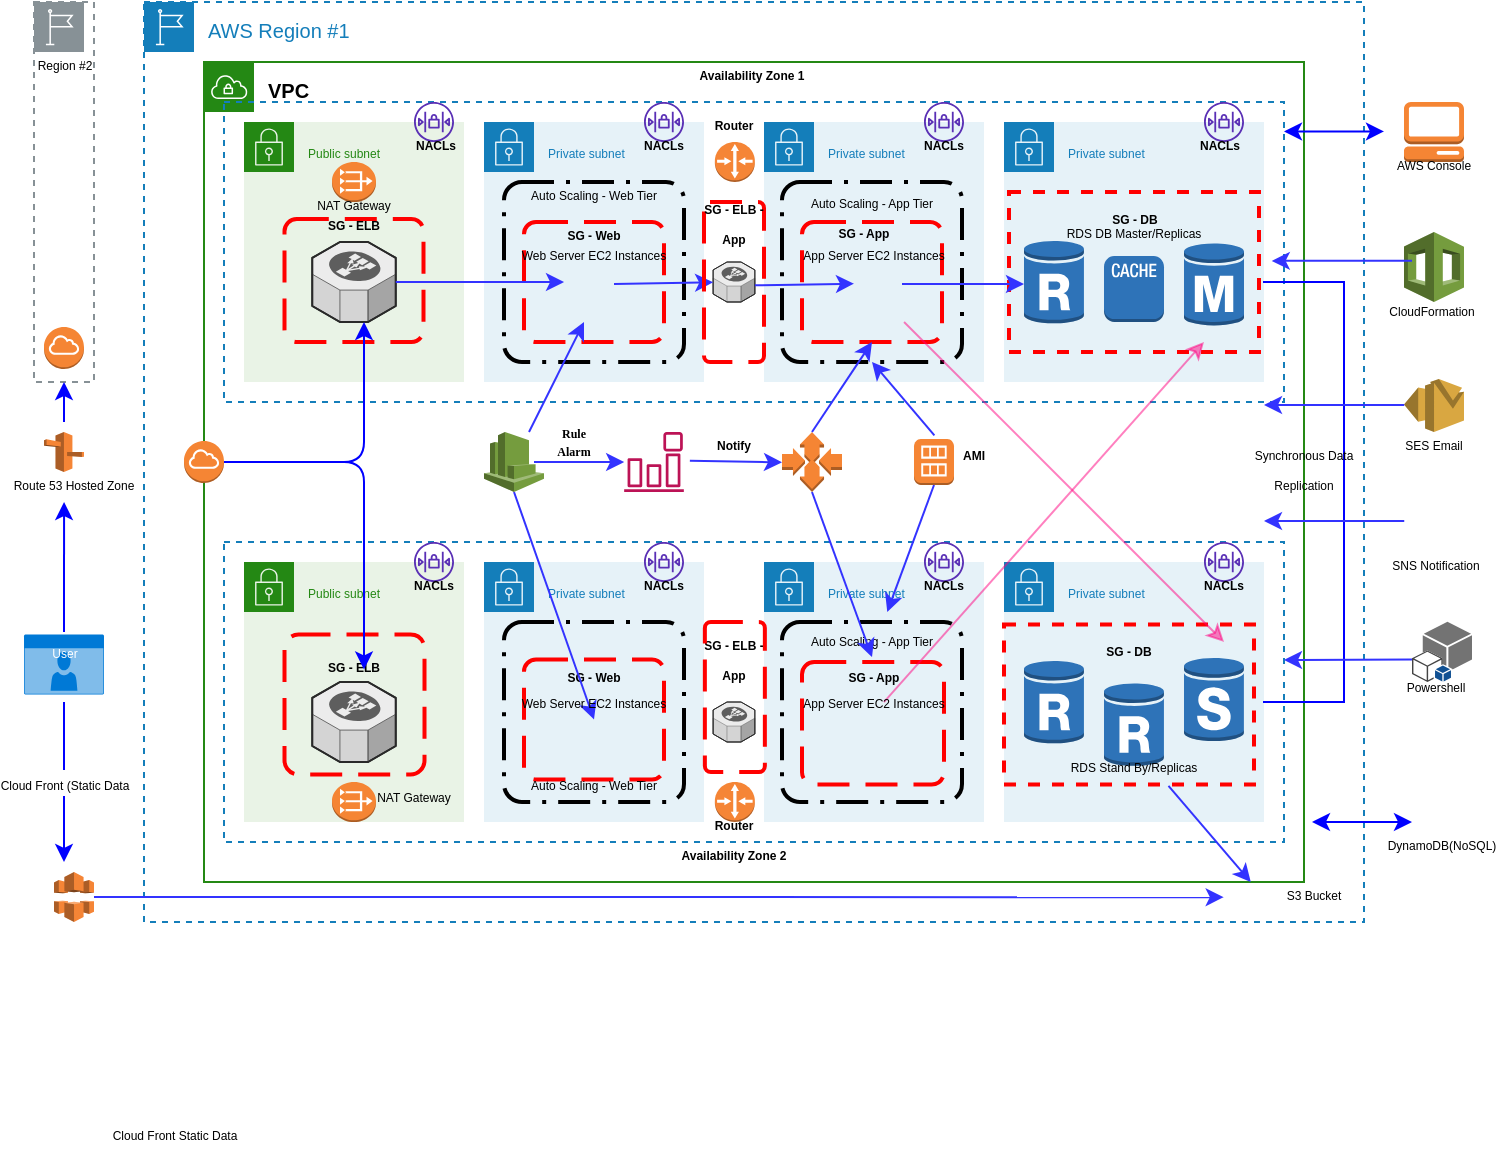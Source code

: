 <mxfile version="13.9.2" type="github"><diagram id="mQD51nDGdRClpCeVcsUS" name="Page-1"><mxGraphModel dx="836" dy="448" grid="1" gridSize="10" guides="1" tooltips="1" connect="1" arrows="1" fold="1" page="1" pageScale="1" pageWidth="827" pageHeight="1169" math="0" shadow="0"><root><mxCell id="0"/><mxCell id="1" parent="0"/><mxCell id="hJvHagbhJL-qAmT7cdsA-1" value="&lt;font style=&quot;font-size: 10px&quot;&gt;AWS Region #1&lt;/font&gt;" style="points=[[0,0],[0.25,0],[0.5,0],[0.75,0],[1,0],[1,0.25],[1,0.5],[1,0.75],[1,1],[0.75,1],[0.5,1],[0.25,1],[0,1],[0,0.75],[0,0.5],[0,0.25]];outlineConnect=0;gradientColor=none;html=1;whiteSpace=wrap;fontSize=12;fontStyle=0;shape=mxgraph.aws4.group;grIcon=mxgraph.aws4.group_region;strokeColor=#147EBA;fillColor=none;verticalAlign=top;align=left;spacingLeft=30;fontColor=#147EBA;dashed=1;" vertex="1" parent="1"><mxGeometry x="80" y="10" width="610" height="460" as="geometry"/></mxCell><mxCell id="hJvHagbhJL-qAmT7cdsA-2" value="&lt;font style=&quot;font-size: 10px&quot; color=&quot;#000000&quot;&gt;&lt;b&gt;VPC&lt;/b&gt;&lt;/font&gt;" style="points=[[0,0],[0.25,0],[0.5,0],[0.75,0],[1,0],[1,0.25],[1,0.5],[1,0.75],[1,1],[0.75,1],[0.5,1],[0.25,1],[0,1],[0,0.75],[0,0.5],[0,0.25]];outlineConnect=0;gradientColor=none;html=1;whiteSpace=wrap;fontSize=12;fontStyle=0;shape=mxgraph.aws4.group;grIcon=mxgraph.aws4.group_vpc;strokeColor=#248814;fillColor=none;verticalAlign=top;align=left;spacingLeft=30;fontColor=#AAB7B8;dashed=0;" vertex="1" parent="1"><mxGeometry x="110" y="40" width="550" height="410" as="geometry"/></mxCell><mxCell id="hJvHagbhJL-qAmT7cdsA-3" value="" style="fillColor=none;strokeColor=#147EBA;dashed=1;verticalAlign=top;fontStyle=0;fontColor=#147EBA;" vertex="1" parent="1"><mxGeometry x="120" y="60" width="530" height="150" as="geometry"/></mxCell><mxCell id="hJvHagbhJL-qAmT7cdsA-7" value="&lt;font style=&quot;font-size: 6px&quot;&gt;Public subnet&lt;/font&gt;" style="points=[[0,0],[0.25,0],[0.5,0],[0.75,0],[1,0],[1,0.25],[1,0.5],[1,0.75],[1,1],[0.75,1],[0.5,1],[0.25,1],[0,1],[0,0.75],[0,0.5],[0,0.25]];outlineConnect=0;gradientColor=none;html=1;whiteSpace=wrap;fontSize=12;fontStyle=0;shape=mxgraph.aws4.group;grIcon=mxgraph.aws4.group_security_group;grStroke=0;strokeColor=#248814;fillColor=#E9F3E6;verticalAlign=top;align=left;spacingLeft=30;fontColor=#248814;dashed=0;" vertex="1" parent="1"><mxGeometry x="130" y="70" width="110" height="130" as="geometry"/></mxCell><mxCell id="hJvHagbhJL-qAmT7cdsA-11" value="&lt;font style=&quot;font-size: 6px&quot;&gt;Private subnet&lt;/font&gt;" style="points=[[0,0],[0.25,0],[0.5,0],[0.75,0],[1,0],[1,0.25],[1,0.5],[1,0.75],[1,1],[0.75,1],[0.5,1],[0.25,1],[0,1],[0,0.75],[0,0.5],[0,0.25]];outlineConnect=0;gradientColor=none;html=1;whiteSpace=wrap;fontSize=12;fontStyle=0;shape=mxgraph.aws4.group;grIcon=mxgraph.aws4.group_security_group;grStroke=0;strokeColor=#147EBA;fillColor=#E6F2F8;verticalAlign=top;align=left;spacingLeft=30;fontColor=#147EBA;dashed=0;" vertex="1" parent="1"><mxGeometry x="510" y="70" width="130" height="130" as="geometry"/></mxCell><mxCell id="hJvHagbhJL-qAmT7cdsA-12" value="&lt;font style=&quot;font-size: 6px&quot;&gt;Private subnet&lt;/font&gt;" style="points=[[0,0],[0.25,0],[0.5,0],[0.75,0],[1,0],[1,0.25],[1,0.5],[1,0.75],[1,1],[0.75,1],[0.5,1],[0.25,1],[0,1],[0,0.75],[0,0.5],[0,0.25]];outlineConnect=0;gradientColor=none;html=1;whiteSpace=wrap;fontSize=12;fontStyle=0;shape=mxgraph.aws4.group;grIcon=mxgraph.aws4.group_security_group;grStroke=0;strokeColor=#147EBA;fillColor=#E6F2F8;verticalAlign=top;align=left;spacingLeft=30;fontColor=#147EBA;dashed=0;" vertex="1" parent="1"><mxGeometry x="390" y="70" width="110" height="130" as="geometry"/></mxCell><mxCell id="hJvHagbhJL-qAmT7cdsA-13" value="&lt;font style=&quot;font-size: 6px&quot;&gt;Private subnet&lt;/font&gt;" style="points=[[0,0],[0.25,0],[0.5,0],[0.75,0],[1,0],[1,0.25],[1,0.5],[1,0.75],[1,1],[0.75,1],[0.5,1],[0.25,1],[0,1],[0,0.75],[0,0.5],[0,0.25]];outlineConnect=0;gradientColor=none;html=1;whiteSpace=wrap;fontSize=12;fontStyle=0;shape=mxgraph.aws4.group;grIcon=mxgraph.aws4.group_security_group;grStroke=0;strokeColor=#147EBA;fillColor=#E6F2F8;verticalAlign=top;align=left;spacingLeft=30;fontColor=#147EBA;dashed=0;" vertex="1" parent="1"><mxGeometry x="250" y="70" width="110" height="130" as="geometry"/></mxCell><mxCell id="hJvHagbhJL-qAmT7cdsA-21" value="&lt;font style=&quot;font-size: 6px&quot;&gt;&lt;b&gt;Availability Zone 1&lt;/b&gt;&lt;/font&gt;" style="text;html=1;strokeColor=none;fillColor=none;align=center;verticalAlign=middle;whiteSpace=wrap;rounded=0;" vertex="1" parent="1"><mxGeometry x="354" y="40" width="60" height="10" as="geometry"/></mxCell><mxCell id="hJvHagbhJL-qAmT7cdsA-22" value="&lt;font style=&quot;font-size: 6px&quot;&gt;&lt;b&gt;Availability Zone 2&lt;/b&gt;&lt;/font&gt;" style="text;html=1;strokeColor=none;fillColor=none;align=center;verticalAlign=middle;whiteSpace=wrap;rounded=0;" vertex="1" parent="1"><mxGeometry x="344.99" y="430" width="60" height="10" as="geometry"/></mxCell><mxCell id="hJvHagbhJL-qAmT7cdsA-29" value="" style="outlineConnect=0;dashed=0;verticalLabelPosition=bottom;verticalAlign=top;align=center;html=1;shape=mxgraph.aws3.vpc_nat_gateway;fillColor=#F58534;gradientColor=none;" vertex="1" parent="1"><mxGeometry x="174" y="90" width="22" height="20" as="geometry"/></mxCell><mxCell id="hJvHagbhJL-qAmT7cdsA-31" value="" style="verticalLabelPosition=bottom;html=1;verticalAlign=top;strokeWidth=1;align=center;outlineConnect=0;dashed=0;outlineConnect=0;shape=mxgraph.aws3d.elasticLoadBalancing;fillColor=#ECECEC;strokeColor=#5E5E5E;aspect=fixed;" vertex="1" parent="1"><mxGeometry x="164.13" y="130" width="41.74" height="40" as="geometry"/></mxCell><mxCell id="hJvHagbhJL-qAmT7cdsA-33" value="" style="outlineConnect=0;fontColor=#232F3E;gradientColor=none;fillColor=#5A30B5;strokeColor=none;dashed=0;verticalLabelPosition=bottom;verticalAlign=top;align=center;html=1;fontSize=12;fontStyle=0;aspect=fixed;pointerEvents=1;shape=mxgraph.aws4.network_access_control_list;" vertex="1" parent="1"><mxGeometry x="215" y="60" width="20" height="20" as="geometry"/></mxCell><mxCell id="hJvHagbhJL-qAmT7cdsA-34" value="" style="outlineConnect=0;fontColor=#232F3E;gradientColor=none;fillColor=#5A30B5;strokeColor=none;dashed=0;verticalLabelPosition=bottom;verticalAlign=top;align=center;html=1;fontSize=12;fontStyle=0;aspect=fixed;pointerEvents=1;shape=mxgraph.aws4.network_access_control_list;" vertex="1" parent="1"><mxGeometry x="330" y="60" width="20" height="20" as="geometry"/></mxCell><mxCell id="hJvHagbhJL-qAmT7cdsA-35" value="" style="outlineConnect=0;fontColor=#232F3E;gradientColor=none;fillColor=#5A30B5;strokeColor=none;dashed=0;verticalLabelPosition=bottom;verticalAlign=top;align=center;html=1;fontSize=12;fontStyle=0;aspect=fixed;pointerEvents=1;shape=mxgraph.aws4.network_access_control_list;" vertex="1" parent="1"><mxGeometry x="470" y="60" width="20" height="20" as="geometry"/></mxCell><mxCell id="hJvHagbhJL-qAmT7cdsA-36" value="" style="outlineConnect=0;fontColor=#232F3E;gradientColor=none;fillColor=#5A30B5;strokeColor=none;dashed=0;verticalLabelPosition=bottom;verticalAlign=top;align=center;html=1;fontSize=12;fontStyle=0;aspect=fixed;pointerEvents=1;shape=mxgraph.aws4.network_access_control_list;" vertex="1" parent="1"><mxGeometry x="610" y="60" width="20" height="20" as="geometry"/></mxCell><mxCell id="hJvHagbhJL-qAmT7cdsA-41" value="" style="outlineConnect=0;dashed=0;verticalLabelPosition=bottom;verticalAlign=top;align=center;html=1;shape=mxgraph.aws3.internet_gateway;fillColor=#F58534;gradientColor=none;" vertex="1" parent="1"><mxGeometry x="100" y="229.5" width="20" height="21" as="geometry"/></mxCell><mxCell id="hJvHagbhJL-qAmT7cdsA-49" value="" style="verticalLabelPosition=bottom;html=1;verticalAlign=top;strokeWidth=1;align=center;outlineConnect=0;dashed=0;outlineConnect=0;shape=mxgraph.aws3d.elasticLoadBalancing;fillColor=#ECECEC;strokeColor=#5E5E5E;aspect=fixed;" vertex="1" parent="1"><mxGeometry x="364.56" y="140" width="20.87" height="20" as="geometry"/></mxCell><mxCell id="hJvHagbhJL-qAmT7cdsA-50" value="" style="outlineConnect=0;dashed=0;verticalLabelPosition=bottom;verticalAlign=top;align=center;html=1;shape=mxgraph.aws3.router;fillColor=#F58536;gradientColor=none;" vertex="1" parent="1"><mxGeometry x="365.43" y="80" width="20" height="20" as="geometry"/></mxCell><mxCell id="hJvHagbhJL-qAmT7cdsA-55" value="" style="fillColor=none;strokeColor=#147EBA;dashed=1;verticalAlign=top;fontStyle=0;fontColor=#147EBA;" vertex="1" parent="1"><mxGeometry x="120" y="280" width="530" height="150" as="geometry"/></mxCell><mxCell id="hJvHagbhJL-qAmT7cdsA-56" value="&lt;font style=&quot;font-size: 6px&quot;&gt;Public subnet&lt;/font&gt;" style="points=[[0,0],[0.25,0],[0.5,0],[0.75,0],[1,0],[1,0.25],[1,0.5],[1,0.75],[1,1],[0.75,1],[0.5,1],[0.25,1],[0,1],[0,0.75],[0,0.5],[0,0.25]];outlineConnect=0;gradientColor=none;html=1;whiteSpace=wrap;fontSize=12;fontStyle=0;shape=mxgraph.aws4.group;grIcon=mxgraph.aws4.group_security_group;grStroke=0;strokeColor=#248814;fillColor=#E9F3E6;verticalAlign=top;align=left;spacingLeft=30;fontColor=#248814;dashed=0;" vertex="1" parent="1"><mxGeometry x="130" y="290" width="110" height="130" as="geometry"/></mxCell><mxCell id="hJvHagbhJL-qAmT7cdsA-57" value="&lt;font style=&quot;font-size: 6px&quot;&gt;Private subnet&lt;/font&gt;" style="points=[[0,0],[0.25,0],[0.5,0],[0.75,0],[1,0],[1,0.25],[1,0.5],[1,0.75],[1,1],[0.75,1],[0.5,1],[0.25,1],[0,1],[0,0.75],[0,0.5],[0,0.25]];outlineConnect=0;gradientColor=none;html=1;whiteSpace=wrap;fontSize=12;fontStyle=0;shape=mxgraph.aws4.group;grIcon=mxgraph.aws4.group_security_group;grStroke=0;strokeColor=#147EBA;fillColor=#E6F2F8;verticalAlign=top;align=left;spacingLeft=30;fontColor=#147EBA;dashed=0;" vertex="1" parent="1"><mxGeometry x="510" y="290" width="130" height="130" as="geometry"/></mxCell><mxCell id="hJvHagbhJL-qAmT7cdsA-58" value="&lt;font style=&quot;font-size: 6px&quot;&gt;Private subnet&lt;/font&gt;" style="points=[[0,0],[0.25,0],[0.5,0],[0.75,0],[1,0],[1,0.25],[1,0.5],[1,0.75],[1,1],[0.75,1],[0.5,1],[0.25,1],[0,1],[0,0.75],[0,0.5],[0,0.25]];outlineConnect=0;gradientColor=none;html=1;whiteSpace=wrap;fontSize=12;fontStyle=0;shape=mxgraph.aws4.group;grIcon=mxgraph.aws4.group_security_group;grStroke=0;strokeColor=#147EBA;fillColor=#E6F2F8;verticalAlign=top;align=left;spacingLeft=30;fontColor=#147EBA;dashed=0;" vertex="1" parent="1"><mxGeometry x="390" y="290" width="110" height="130" as="geometry"/></mxCell><mxCell id="hJvHagbhJL-qAmT7cdsA-59" value="&lt;font style=&quot;font-size: 6px&quot;&gt;Private subnet&lt;/font&gt;" style="points=[[0,0],[0.25,0],[0.5,0],[0.75,0],[1,0],[1,0.25],[1,0.5],[1,0.75],[1,1],[0.75,1],[0.5,1],[0.25,1],[0,1],[0,0.75],[0,0.5],[0,0.25]];outlineConnect=0;gradientColor=none;html=1;whiteSpace=wrap;fontSize=12;fontStyle=0;shape=mxgraph.aws4.group;grIcon=mxgraph.aws4.group_security_group;grStroke=0;strokeColor=#147EBA;fillColor=#E6F2F8;verticalAlign=top;align=left;spacingLeft=30;fontColor=#147EBA;dashed=0;" vertex="1" parent="1"><mxGeometry x="250" y="290" width="110" height="130" as="geometry"/></mxCell><mxCell id="hJvHagbhJL-qAmT7cdsA-61" value="" style="outlineConnect=0;dashed=0;verticalLabelPosition=bottom;verticalAlign=top;align=center;html=1;shape=mxgraph.aws3.vpc_nat_gateway;fillColor=#F58534;gradientColor=none;" vertex="1" parent="1"><mxGeometry x="174" y="400" width="22" height="20" as="geometry"/></mxCell><mxCell id="hJvHagbhJL-qAmT7cdsA-62" value="" style="verticalLabelPosition=bottom;html=1;verticalAlign=top;strokeWidth=1;align=center;outlineConnect=0;dashed=0;outlineConnect=0;shape=mxgraph.aws3d.elasticLoadBalancing;fillColor=#ECECEC;strokeColor=#5E5E5E;aspect=fixed;" vertex="1" parent="1"><mxGeometry x="164.13" y="350" width="41.74" height="40" as="geometry"/></mxCell><mxCell id="hJvHagbhJL-qAmT7cdsA-63" value="" style="outlineConnect=0;fontColor=#232F3E;gradientColor=none;fillColor=#5A30B5;strokeColor=none;dashed=0;verticalLabelPosition=bottom;verticalAlign=top;align=center;html=1;fontSize=12;fontStyle=0;aspect=fixed;pointerEvents=1;shape=mxgraph.aws4.network_access_control_list;" vertex="1" parent="1"><mxGeometry x="215" y="280" width="20" height="20" as="geometry"/></mxCell><mxCell id="hJvHagbhJL-qAmT7cdsA-64" value="" style="outlineConnect=0;fontColor=#232F3E;gradientColor=none;fillColor=#5A30B5;strokeColor=none;dashed=0;verticalLabelPosition=bottom;verticalAlign=top;align=center;html=1;fontSize=12;fontStyle=0;aspect=fixed;pointerEvents=1;shape=mxgraph.aws4.network_access_control_list;" vertex="1" parent="1"><mxGeometry x="330" y="280" width="20" height="20" as="geometry"/></mxCell><mxCell id="hJvHagbhJL-qAmT7cdsA-65" value="" style="outlineConnect=0;fontColor=#232F3E;gradientColor=none;fillColor=#5A30B5;strokeColor=none;dashed=0;verticalLabelPosition=bottom;verticalAlign=top;align=center;html=1;fontSize=12;fontStyle=0;aspect=fixed;pointerEvents=1;shape=mxgraph.aws4.network_access_control_list;" vertex="1" parent="1"><mxGeometry x="470" y="280" width="20" height="20" as="geometry"/></mxCell><mxCell id="hJvHagbhJL-qAmT7cdsA-66" value="" style="outlineConnect=0;fontColor=#232F3E;gradientColor=none;fillColor=#5A30B5;strokeColor=none;dashed=0;verticalLabelPosition=bottom;verticalAlign=top;align=center;html=1;fontSize=12;fontStyle=0;aspect=fixed;pointerEvents=1;shape=mxgraph.aws4.network_access_control_list;" vertex="1" parent="1"><mxGeometry x="610" y="280" width="20" height="20" as="geometry"/></mxCell><mxCell id="hJvHagbhJL-qAmT7cdsA-68" value="" style="verticalLabelPosition=bottom;html=1;verticalAlign=top;strokeWidth=1;align=center;outlineConnect=0;dashed=0;outlineConnect=0;shape=mxgraph.aws3d.elasticLoadBalancing;fillColor=#ECECEC;strokeColor=#5E5E5E;aspect=fixed;" vertex="1" parent="1"><mxGeometry x="364.56" y="360" width="20.87" height="20" as="geometry"/></mxCell><mxCell id="hJvHagbhJL-qAmT7cdsA-69" value="" style="outlineConnect=0;dashed=0;verticalLabelPosition=bottom;verticalAlign=top;align=center;html=1;shape=mxgraph.aws3.router;fillColor=#F58536;gradientColor=none;" vertex="1" parent="1"><mxGeometry x="365.43" y="400" width="20" height="20" as="geometry"/></mxCell><mxCell id="hJvHagbhJL-qAmT7cdsA-74" value="" style="shape=image;html=1;verticalAlign=top;verticalLabelPosition=bottom;labelBackgroundColor=#ffffff;imageAspect=0;aspect=fixed;image=https://cdn2.iconfinder.com/data/icons/amazon-aws-stencils/100/Compute__Networking_copy_Amazon_EC2_Instances-128.png" vertex="1" parent="1"><mxGeometry x="285" y="140" width="40" height="40" as="geometry"/></mxCell><mxCell id="hJvHagbhJL-qAmT7cdsA-75" value="" style="shape=image;html=1;verticalAlign=top;verticalLabelPosition=bottom;labelBackgroundColor=#ffffff;imageAspect=0;aspect=fixed;image=https://cdn2.iconfinder.com/data/icons/amazon-aws-stencils/100/Compute__Networking_copy_Amazon_EC2_Instances-128.png" vertex="1" parent="1"><mxGeometry x="425" y="140" width="40" height="40" as="geometry"/></mxCell><mxCell id="hJvHagbhJL-qAmT7cdsA-76" value="" style="shape=image;html=1;verticalAlign=top;verticalLabelPosition=bottom;labelBackgroundColor=#ffffff;imageAspect=0;aspect=fixed;image=https://cdn2.iconfinder.com/data/icons/amazon-aws-stencils/100/Compute__Networking_copy_Amazon_EC2_Instances-128.png" vertex="1" parent="1"><mxGeometry x="425" y="360" width="40" height="40" as="geometry"/></mxCell><mxCell id="hJvHagbhJL-qAmT7cdsA-77" value="" style="shape=image;html=1;verticalAlign=top;verticalLabelPosition=bottom;labelBackgroundColor=#ffffff;imageAspect=0;aspect=fixed;image=https://cdn2.iconfinder.com/data/icons/amazon-aws-stencils/100/Compute__Networking_copy_Amazon_EC2_Instances-128.png" vertex="1" parent="1"><mxGeometry x="285" y="360" width="40" height="40" as="geometry"/></mxCell><mxCell id="hJvHagbhJL-qAmT7cdsA-78" value="" style="outlineConnect=0;dashed=0;verticalLabelPosition=bottom;verticalAlign=top;align=center;html=1;shape=mxgraph.aws3.cloudwatch;fillColor=#759C3E;gradientColor=none;" vertex="1" parent="1"><mxGeometry x="250" y="225" width="30" height="30" as="geometry"/></mxCell><mxCell id="hJvHagbhJL-qAmT7cdsA-79" value="" style="outlineConnect=0;fontColor=#232F3E;gradientColor=none;fillColor=#BC1356;strokeColor=none;dashed=0;verticalLabelPosition=bottom;verticalAlign=top;align=center;html=1;fontSize=12;fontStyle=0;aspect=fixed;pointerEvents=1;shape=mxgraph.aws4.event_event_based;" vertex="1" parent="1"><mxGeometry x="320" y="225" width="30" height="30" as="geometry"/></mxCell><mxCell id="hJvHagbhJL-qAmT7cdsA-80" value="" style="outlineConnect=0;dashed=0;verticalLabelPosition=bottom;verticalAlign=top;align=center;html=1;shape=mxgraph.aws3.auto_scaling;fillColor=#F58534;gradientColor=none;" vertex="1" parent="1"><mxGeometry x="399" y="225" width="30" height="30" as="geometry"/></mxCell><mxCell id="hJvHagbhJL-qAmT7cdsA-81" value="" style="outlineConnect=0;dashed=0;verticalLabelPosition=bottom;verticalAlign=top;align=center;html=1;shape=mxgraph.aws3.ami;fillColor=#F58534;gradientColor=none;" vertex="1" parent="1"><mxGeometry x="465" y="228.5" width="20" height="23" as="geometry"/></mxCell><mxCell id="hJvHagbhJL-qAmT7cdsA-87" value="" style="outlineConnect=0;dashed=0;verticalLabelPosition=bottom;verticalAlign=top;align=center;html=1;shape=mxgraph.aws3.rds_db_instance_read_replica;fillColor=#2E73B8;gradientColor=none;" vertex="1" parent="1"><mxGeometry x="520" y="338.75" width="30" height="42.5" as="geometry"/></mxCell><mxCell id="hJvHagbhJL-qAmT7cdsA-89" value="" style="outlineConnect=0;dashed=0;verticalLabelPosition=bottom;verticalAlign=top;align=center;html=1;shape=mxgraph.aws3.rds_db_instance_read_replica;fillColor=#2E73B8;gradientColor=none;" vertex="1" parent="1"><mxGeometry x="560" y="350" width="30" height="42.5" as="geometry"/></mxCell><mxCell id="hJvHagbhJL-qAmT7cdsA-90" value="" style="outlineConnect=0;dashed=0;verticalLabelPosition=bottom;verticalAlign=top;align=center;html=1;shape=mxgraph.aws3.rds_db_instance_standby_multi_az;fillColor=#2E73B8;gradientColor=none;" vertex="1" parent="1"><mxGeometry x="600" y="337.5" width="30" height="42.5" as="geometry"/></mxCell><mxCell id="hJvHagbhJL-qAmT7cdsA-92" value="" style="outlineConnect=0;dashed=0;verticalLabelPosition=bottom;verticalAlign=top;align=center;html=1;shape=mxgraph.aws3.rds_db_instance_read_replica;fillColor=#2E73B8;gradientColor=none;" vertex="1" parent="1"><mxGeometry x="520" y="128.75" width="30" height="42.5" as="geometry"/></mxCell><mxCell id="hJvHagbhJL-qAmT7cdsA-93" value="" style="outlineConnect=0;dashed=0;verticalLabelPosition=bottom;verticalAlign=top;align=center;html=1;shape=mxgraph.aws3.rds_db_instance;fillColor=#2E73B8;gradientColor=none;" vertex="1" parent="1"><mxGeometry x="600" y="130" width="30" height="42.5" as="geometry"/></mxCell><mxCell id="hJvHagbhJL-qAmT7cdsA-94" value="" style="outlineConnect=0;dashed=0;verticalLabelPosition=bottom;verticalAlign=top;align=center;html=1;shape=mxgraph.aws3.cache_node;fillColor=#2E73B8;gradientColor=none;" vertex="1" parent="1"><mxGeometry x="560" y="137" width="30" height="33" as="geometry"/></mxCell><mxCell id="hJvHagbhJL-qAmT7cdsA-95" value="" style="rounded=1;arcSize=10;dashed=1;fillColor=none;gradientColor=none;dashPattern=8 3 1 3;strokeWidth=2;" vertex="1" parent="1"><mxGeometry x="260" y="100" width="90" height="90" as="geometry"/></mxCell><mxCell id="hJvHagbhJL-qAmT7cdsA-96" value="" style="rounded=1;arcSize=10;dashed=1;strokeColor=#ff0000;fillColor=none;gradientColor=none;dashPattern=8 4;strokeWidth=2;" vertex="1" parent="1"><mxGeometry x="270" y="120" width="70" height="60" as="geometry"/></mxCell><mxCell id="hJvHagbhJL-qAmT7cdsA-97" value="" style="rounded=1;arcSize=10;dashed=1;fillColor=none;gradientColor=none;dashPattern=8 3 1 3;strokeWidth=2;" vertex="1" parent="1"><mxGeometry x="399" y="100" width="90" height="90" as="geometry"/></mxCell><mxCell id="hJvHagbhJL-qAmT7cdsA-98" value="" style="rounded=1;arcSize=10;dashed=1;strokeColor=#ff0000;fillColor=none;gradientColor=none;dashPattern=8 4;strokeWidth=2;" vertex="1" parent="1"><mxGeometry x="409" y="120" width="70" height="60" as="geometry"/></mxCell><mxCell id="hJvHagbhJL-qAmT7cdsA-99" value="" style="rounded=1;arcSize=10;dashed=1;fillColor=none;gradientColor=none;dashPattern=8 3 1 3;strokeWidth=2;" vertex="1" parent="1"><mxGeometry x="260" y="320" width="90" height="90" as="geometry"/></mxCell><mxCell id="hJvHagbhJL-qAmT7cdsA-100" value="" style="rounded=1;arcSize=10;dashed=1;fillColor=none;gradientColor=none;dashPattern=8 3 1 3;strokeWidth=2;" vertex="1" parent="1"><mxGeometry x="399" y="320" width="90" height="90" as="geometry"/></mxCell><mxCell id="hJvHagbhJL-qAmT7cdsA-101" value="" style="rounded=1;arcSize=10;dashed=1;strokeColor=#ff0000;fillColor=none;gradientColor=none;dashPattern=8 4;strokeWidth=2;" vertex="1" parent="1"><mxGeometry x="270" y="338.75" width="70" height="60" as="geometry"/></mxCell><mxCell id="hJvHagbhJL-qAmT7cdsA-102" value="" style="rounded=1;arcSize=10;dashed=1;strokeColor=#ff0000;fillColor=none;gradientColor=none;dashPattern=8 4;strokeWidth=2;" vertex="1" parent="1"><mxGeometry x="409" y="340" width="71" height="61.25" as="geometry"/></mxCell><mxCell id="hJvHagbhJL-qAmT7cdsA-103" value="&lt;font style=&quot;font-size: 6px&quot;&gt;&lt;b&gt;SG - DB&lt;/b&gt;&lt;/font&gt;" style="fontStyle=0;verticalAlign=top;align=center;spacingTop=-2;fillColor=none;rounded=0;whiteSpace=wrap;html=1;strokeColor=#FF0000;strokeWidth=2;dashed=1;container=1;collapsible=0;expand=0;recursiveResize=0;" vertex="1" parent="1"><mxGeometry x="512.5" y="105" width="125" height="80" as="geometry"/></mxCell><mxCell id="hJvHagbhJL-qAmT7cdsA-128" value="" style="endArrow=classic;html=1;fillColor=#3333FF;strokeColor=#3333FF;" edge="1" parent="hJvHagbhJL-qAmT7cdsA-103"><mxGeometry width="50" height="50" relative="1" as="geometry"><mxPoint x="-53.5" y="45.96" as="sourcePoint"/><mxPoint x="7.5" y="46" as="targetPoint"/></mxGeometry></mxCell><mxCell id="hJvHagbhJL-qAmT7cdsA-163" value="&lt;font style=&quot;font-size: 6px&quot;&gt;RDS DB Master/Replicas&lt;/font&gt;" style="text;html=1;strokeColor=none;fillColor=none;align=center;verticalAlign=middle;whiteSpace=wrap;rounded=0;" vertex="1" parent="hJvHagbhJL-qAmT7cdsA-103"><mxGeometry x="27.5" y="8.5" width="70" height="20" as="geometry"/></mxCell><mxCell id="hJvHagbhJL-qAmT7cdsA-104" value="&lt;font style=&quot;font-size: 6px&quot;&gt;&lt;b&gt;SG - DB&lt;/b&gt;&lt;/font&gt;" style="fontStyle=0;verticalAlign=top;align=center;spacingTop=-2;fillColor=none;rounded=0;whiteSpace=wrap;html=1;strokeColor=#FF0000;strokeWidth=2;dashed=1;container=1;collapsible=0;expand=0;recursiveResize=0;" vertex="1" parent="1"><mxGeometry x="510" y="321.25" width="125" height="80" as="geometry"/></mxCell><mxCell id="hJvHagbhJL-qAmT7cdsA-164" value="&lt;font style=&quot;font-size: 6px&quot;&gt;RDS Stand By/Replicas&lt;/font&gt;" style="text;html=1;strokeColor=none;fillColor=none;align=center;verticalAlign=middle;whiteSpace=wrap;rounded=0;" vertex="1" parent="hJvHagbhJL-qAmT7cdsA-104"><mxGeometry x="30" y="65" width="70" height="10" as="geometry"/></mxCell><mxCell id="hJvHagbhJL-qAmT7cdsA-105" value="&lt;font style=&quot;font-size: 6px&quot;&gt;&lt;b&gt;SG - App&lt;/b&gt;&lt;/font&gt;" style="text;html=1;strokeColor=none;fillColor=none;align=center;verticalAlign=middle;whiteSpace=wrap;rounded=0;" vertex="1" parent="1"><mxGeometry x="425" y="118.5" width="30" height="10" as="geometry"/></mxCell><mxCell id="hJvHagbhJL-qAmT7cdsA-106" value="&lt;font style=&quot;font-size: 6px&quot;&gt;&lt;b&gt;SG - App&lt;/b&gt;&lt;/font&gt;" style="text;html=1;strokeColor=none;fillColor=none;align=center;verticalAlign=middle;whiteSpace=wrap;rounded=0;" vertex="1" parent="1"><mxGeometry x="430" y="341.25" width="30" height="10" as="geometry"/></mxCell><mxCell id="hJvHagbhJL-qAmT7cdsA-107" value="&lt;font style=&quot;font-size: 6px&quot;&gt;&lt;b&gt;SG - Web&lt;/b&gt;&lt;/font&gt;" style="text;html=1;strokeColor=none;fillColor=none;align=center;verticalAlign=middle;whiteSpace=wrap;rounded=0;" vertex="1" parent="1"><mxGeometry x="285" y="115" width="40" height="20" as="geometry"/></mxCell><mxCell id="hJvHagbhJL-qAmT7cdsA-108" value="&lt;font style=&quot;font-size: 6px&quot;&gt;&lt;b&gt;SG - Web&lt;/b&gt;&lt;/font&gt;" style="text;html=1;strokeColor=none;fillColor=none;align=center;verticalAlign=middle;whiteSpace=wrap;rounded=0;" vertex="1" parent="1"><mxGeometry x="285" y="336.25" width="40" height="20" as="geometry"/></mxCell><mxCell id="hJvHagbhJL-qAmT7cdsA-109" value="&lt;font style=&quot;font-size: 6px&quot;&gt;&lt;b&gt;NACLs&lt;/b&gt;&lt;/font&gt;" style="text;html=1;strokeColor=none;fillColor=none;align=center;verticalAlign=middle;whiteSpace=wrap;rounded=0;" vertex="1" parent="1"><mxGeometry x="205.87" y="70" width="40" height="20" as="geometry"/></mxCell><mxCell id="hJvHagbhJL-qAmT7cdsA-110" value="&lt;font style=&quot;font-size: 6px&quot;&gt;&lt;b&gt;NACLs&lt;/b&gt;&lt;/font&gt;" style="text;html=1;strokeColor=none;fillColor=none;align=center;verticalAlign=middle;whiteSpace=wrap;rounded=0;" vertex="1" parent="1"><mxGeometry x="320" y="70" width="40" height="20" as="geometry"/></mxCell><mxCell id="hJvHagbhJL-qAmT7cdsA-111" value="&lt;font style=&quot;font-size: 6px&quot;&gt;&lt;b&gt;NACLs&lt;/b&gt;&lt;/font&gt;" style="text;html=1;strokeColor=none;fillColor=none;align=center;verticalAlign=middle;whiteSpace=wrap;rounded=0;" vertex="1" parent="1"><mxGeometry x="460" y="70" width="40" height="20" as="geometry"/></mxCell><mxCell id="hJvHagbhJL-qAmT7cdsA-112" value="&lt;font style=&quot;font-size: 6px&quot;&gt;&lt;b&gt;NACLs&lt;/b&gt;&lt;/font&gt;" style="text;html=1;strokeColor=none;fillColor=none;align=center;verticalAlign=middle;whiteSpace=wrap;rounded=0;" vertex="1" parent="1"><mxGeometry x="597.5" y="70" width="40" height="20" as="geometry"/></mxCell><mxCell id="hJvHagbhJL-qAmT7cdsA-113" value="&lt;font style=&quot;font-size: 6px&quot;&gt;&lt;b&gt;NACLs&lt;/b&gt;&lt;/font&gt;" style="text;html=1;strokeColor=none;fillColor=none;align=center;verticalAlign=middle;whiteSpace=wrap;rounded=0;" vertex="1" parent="1"><mxGeometry x="600" y="290" width="40" height="20" as="geometry"/></mxCell><mxCell id="hJvHagbhJL-qAmT7cdsA-114" value="&lt;font style=&quot;font-size: 6px&quot;&gt;&lt;b&gt;NACLs&lt;/b&gt;&lt;/font&gt;" style="text;html=1;strokeColor=none;fillColor=none;align=center;verticalAlign=middle;whiteSpace=wrap;rounded=0;" vertex="1" parent="1"><mxGeometry x="460" y="290" width="40" height="20" as="geometry"/></mxCell><mxCell id="hJvHagbhJL-qAmT7cdsA-115" value="&lt;font style=&quot;font-size: 6px&quot;&gt;&lt;b&gt;NACLs&lt;/b&gt;&lt;/font&gt;" style="text;html=1;strokeColor=none;fillColor=none;align=center;verticalAlign=middle;whiteSpace=wrap;rounded=0;" vertex="1" parent="1"><mxGeometry x="320" y="290" width="40" height="20" as="geometry"/></mxCell><mxCell id="hJvHagbhJL-qAmT7cdsA-116" value="&lt;font style=&quot;font-size: 6px&quot;&gt;&lt;b&gt;NACLs&lt;/b&gt;&lt;/font&gt;" style="text;html=1;strokeColor=none;fillColor=none;align=center;verticalAlign=middle;whiteSpace=wrap;rounded=0;" vertex="1" parent="1"><mxGeometry x="205" y="290" width="40" height="20" as="geometry"/></mxCell><mxCell id="hJvHagbhJL-qAmT7cdsA-117" value="" style="rounded=1;arcSize=10;dashed=1;strokeColor=#ff0000;fillColor=none;gradientColor=none;dashPattern=8 4;strokeWidth=2;" vertex="1" parent="1"><mxGeometry x="150.25" y="118.5" width="69.5" height="61.5" as="geometry"/></mxCell><mxCell id="hJvHagbhJL-qAmT7cdsA-118" value="&lt;font style=&quot;font-size: 6px&quot;&gt;&lt;b&gt;SG - ELB&lt;/b&gt;&lt;/font&gt;" style="text;html=1;strokeColor=none;fillColor=none;align=center;verticalAlign=middle;whiteSpace=wrap;rounded=0;" vertex="1" parent="1"><mxGeometry x="155" y="110" width="60" height="20" as="geometry"/></mxCell><mxCell id="hJvHagbhJL-qAmT7cdsA-120" value="&lt;font style=&quot;font-size: 6px&quot;&gt;NAT Gateway&lt;/font&gt;" style="text;html=1;strokeColor=none;fillColor=none;align=center;verticalAlign=middle;whiteSpace=wrap;rounded=0;" vertex="1" parent="1"><mxGeometry x="165" y="105" width="40" height="10" as="geometry"/></mxCell><mxCell id="hJvHagbhJL-qAmT7cdsA-121" value="&lt;font style=&quot;font-size: 6px&quot;&gt;NAT Gateway&lt;/font&gt;" style="text;html=1;strokeColor=none;fillColor=none;align=center;verticalAlign=middle;whiteSpace=wrap;rounded=0;" vertex="1" parent="1"><mxGeometry x="195" y="401.25" width="40" height="10" as="geometry"/></mxCell><mxCell id="hJvHagbhJL-qAmT7cdsA-122" value="" style="rounded=1;arcSize=10;dashed=1;strokeColor=#ff0000;fillColor=none;gradientColor=none;dashPattern=8 4;strokeWidth=2;" vertex="1" parent="1"><mxGeometry x="150.25" y="326.25" width="70" height="70" as="geometry"/></mxCell><mxCell id="hJvHagbhJL-qAmT7cdsA-124" value="&lt;font style=&quot;font-size: 6px&quot;&gt;&lt;b&gt;SG - ELB&lt;/b&gt;&lt;/font&gt;" style="text;html=1;strokeColor=none;fillColor=none;align=center;verticalAlign=middle;whiteSpace=wrap;rounded=0;" vertex="1" parent="1"><mxGeometry x="155.25" y="331.25" width="60" height="20" as="geometry"/></mxCell><mxCell id="hJvHagbhJL-qAmT7cdsA-125" value="" style="endArrow=classic;html=1;fillColor=#3333FF;strokeColor=#3333FF;entryX=0.286;entryY=0.5;entryDx=0;entryDy=0;entryPerimeter=0;" edge="1" parent="1" target="hJvHagbhJL-qAmT7cdsA-96"><mxGeometry width="50" height="50" relative="1" as="geometry"><mxPoint x="205.87" y="150" as="sourcePoint"/><mxPoint x="255.87" y="100" as="targetPoint"/></mxGeometry></mxCell><mxCell id="hJvHagbhJL-qAmT7cdsA-126" value="" style="endArrow=classic;html=1;fillColor=#3333FF;strokeColor=#3333FF;" edge="1" parent="1" target="hJvHagbhJL-qAmT7cdsA-49"><mxGeometry width="50" height="50" relative="1" as="geometry"><mxPoint x="315" y="151" as="sourcePoint"/><mxPoint x="365.08" y="152.39" as="targetPoint"/></mxGeometry></mxCell><mxCell id="hJvHagbhJL-qAmT7cdsA-127" value="" style="endArrow=classic;html=1;fillColor=#3333FF;strokeColor=#3333FF;" edge="1" parent="1"><mxGeometry width="50" height="50" relative="1" as="geometry"><mxPoint x="385.43" y="151.66" as="sourcePoint"/><mxPoint x="434.99" y="150.834" as="targetPoint"/></mxGeometry></mxCell><mxCell id="hJvHagbhJL-qAmT7cdsA-129" value="" style="rounded=1;arcSize=10;dashed=1;strokeColor=#ff0000;fillColor=none;gradientColor=none;dashPattern=8 4;strokeWidth=2;" vertex="1" parent="1"><mxGeometry x="360" y="110" width="30" height="80" as="geometry"/></mxCell><mxCell id="hJvHagbhJL-qAmT7cdsA-130" value="&lt;font style=&quot;font-size: 6px&quot;&gt;&lt;b&gt;SG - ELB -&lt;br&gt;App&lt;/b&gt;&lt;/font&gt;" style="text;html=1;strokeColor=none;fillColor=none;align=center;verticalAlign=middle;whiteSpace=wrap;rounded=0;" vertex="1" parent="1"><mxGeometry x="350.43" y="118.5" width="50" as="geometry"/></mxCell><mxCell id="hJvHagbhJL-qAmT7cdsA-132" value="&lt;font style=&quot;font-size: 6px&quot;&gt;&lt;b&gt;SG - ELB -&lt;br&gt;App&lt;/b&gt;&lt;/font&gt;" style="text;html=1;strokeColor=none;fillColor=none;align=center;verticalAlign=middle;whiteSpace=wrap;rounded=0;" vertex="1" parent="1"><mxGeometry x="350.43" y="336.25" width="50" as="geometry"/></mxCell><mxCell id="hJvHagbhJL-qAmT7cdsA-133" value="" style="rounded=1;arcSize=10;dashed=1;strokeColor=#ff0000;fillColor=none;gradientColor=none;dashPattern=8 4;strokeWidth=2;" vertex="1" parent="1"><mxGeometry x="360.43" y="320" width="30" height="75" as="geometry"/></mxCell><mxCell id="hJvHagbhJL-qAmT7cdsA-135" value="&lt;font style=&quot;font-size: 6px&quot;&gt;&lt;b&gt;Router&lt;/b&gt;&lt;/font&gt;" style="text;html=1;strokeColor=none;fillColor=none;align=center;verticalAlign=middle;whiteSpace=wrap;rounded=0;" vertex="1" parent="1"><mxGeometry x="365.43" y="60" width="20" height="20" as="geometry"/></mxCell><mxCell id="hJvHagbhJL-qAmT7cdsA-136" value="&lt;font style=&quot;font-size: 6px&quot;&gt;&lt;b&gt;Router&lt;/b&gt;&lt;/font&gt;" style="text;html=1;strokeColor=none;fillColor=none;align=center;verticalAlign=middle;whiteSpace=wrap;rounded=0;" vertex="1" parent="1"><mxGeometry x="365.43" y="410" width="20" height="20" as="geometry"/></mxCell><mxCell id="hJvHagbhJL-qAmT7cdsA-137" value="" style="endArrow=classic;html=1;strokeColor=#3333FF;fillColor=#3333FF;" edge="1" parent="1" target="hJvHagbhJL-qAmT7cdsA-79"><mxGeometry width="50" height="50" relative="1" as="geometry"><mxPoint x="275" y="240" as="sourcePoint"/><mxPoint x="325" y="190" as="targetPoint"/></mxGeometry></mxCell><mxCell id="hJvHagbhJL-qAmT7cdsA-138" value="&lt;pre style=&quot;font-size: 6px&quot;&gt;&lt;font face=&quot;Verdana&quot; style=&quot;font-size: 6px&quot;&gt;&lt;font style=&quot;font-size: 6px&quot;&gt;&lt;b style=&quot;line-height: 20%&quot;&gt;Rule&lt;br&gt;&lt;/b&gt;&lt;/font&gt;&lt;font style=&quot;font-size: 6px&quot;&gt;&lt;b style=&quot;line-height: 20%&quot;&gt;Alarm&lt;/b&gt;&lt;/font&gt;&lt;/font&gt;&lt;/pre&gt;" style="text;html=1;strokeColor=none;fillColor=none;align=center;verticalAlign=middle;whiteSpace=wrap;rounded=0;" vertex="1" parent="1"><mxGeometry x="285" y="220" width="20" height="20" as="geometry"/></mxCell><mxCell id="hJvHagbhJL-qAmT7cdsA-139" value="" style="endArrow=classic;html=1;strokeColor=#3333FF;fillColor=#3333FF;" edge="1" parent="1"><mxGeometry width="50" height="50" relative="1" as="geometry"><mxPoint x="352.93" y="239.41" as="sourcePoint"/><mxPoint x="398.997" y="240.17" as="targetPoint"/></mxGeometry></mxCell><mxCell id="hJvHagbhJL-qAmT7cdsA-141" value="" style="endArrow=classic;html=1;fillColor=#3333FF;strokeColor=#3333FF;" edge="1" parent="1" source="hJvHagbhJL-qAmT7cdsA-78"><mxGeometry width="50" height="50" relative="1" as="geometry"><mxPoint x="215.87" y="160" as="sourcePoint"/><mxPoint x="300" y="170" as="targetPoint"/></mxGeometry></mxCell><mxCell id="hJvHagbhJL-qAmT7cdsA-142" value="" style="endArrow=classic;html=1;fillColor=#3333FF;strokeColor=#3333FF;entryX=0.5;entryY=1;entryDx=0;entryDy=0;exitX=0.5;exitY=1;exitDx=0;exitDy=0;exitPerimeter=0;" edge="1" parent="1" source="hJvHagbhJL-qAmT7cdsA-78" target="hJvHagbhJL-qAmT7cdsA-143"><mxGeometry width="50" height="50" relative="1" as="geometry"><mxPoint x="282.5" y="235" as="sourcePoint"/><mxPoint x="310" y="180" as="targetPoint"/></mxGeometry></mxCell><mxCell id="hJvHagbhJL-qAmT7cdsA-143" value="&lt;font style=&quot;font-size: 6px&quot;&gt;Web Server EC2 Instances&lt;/font&gt;" style="text;html=1;strokeColor=none;fillColor=none;align=center;verticalAlign=middle;whiteSpace=wrap;rounded=0;" vertex="1" parent="1"><mxGeometry x="265" y="348.75" width="80" height="20" as="geometry"/></mxCell><mxCell id="hJvHagbhJL-qAmT7cdsA-144" value="&lt;font style=&quot;font-size: 6px&quot;&gt;Web Server EC2 Instances&lt;/font&gt;" style="text;html=1;strokeColor=none;fillColor=none;align=center;verticalAlign=middle;whiteSpace=wrap;rounded=0;" vertex="1" parent="1"><mxGeometry x="265" y="125" width="80" height="20" as="geometry"/></mxCell><mxCell id="hJvHagbhJL-qAmT7cdsA-145" value="&lt;font style=&quot;font-size: 6px&quot;&gt;Auto Scaling - Web Tier&lt;/font&gt;" style="text;html=1;strokeColor=none;fillColor=none;align=center;verticalAlign=middle;whiteSpace=wrap;rounded=0;" vertex="1" parent="1"><mxGeometry x="270" y="390" width="70" height="20" as="geometry"/></mxCell><mxCell id="hJvHagbhJL-qAmT7cdsA-146" value="&lt;font style=&quot;font-size: 6px&quot;&gt;Auto Scaling - Web Tier&lt;/font&gt;" style="text;html=1;strokeColor=none;fillColor=none;align=center;verticalAlign=middle;whiteSpace=wrap;rounded=0;" vertex="1" parent="1"><mxGeometry x="270" y="95" width="70" height="20" as="geometry"/></mxCell><mxCell id="hJvHagbhJL-qAmT7cdsA-147" value="&lt;font style=&quot;font-size: 6px&quot;&gt;Auto Scaling - App Tier&lt;/font&gt;" style="text;html=1;strokeColor=none;fillColor=none;align=center;verticalAlign=middle;whiteSpace=wrap;rounded=0;" vertex="1" parent="1"><mxGeometry x="409" y="98.5" width="70" height="20" as="geometry"/></mxCell><mxCell id="hJvHagbhJL-qAmT7cdsA-148" value="&lt;font style=&quot;font-size: 6px&quot;&gt;Auto Scaling - App Tier&lt;/font&gt;" style="text;html=1;strokeColor=none;fillColor=none;align=center;verticalAlign=middle;whiteSpace=wrap;rounded=0;" vertex="1" parent="1"><mxGeometry x="409" y="317.5" width="70" height="20" as="geometry"/></mxCell><mxCell id="hJvHagbhJL-qAmT7cdsA-149" value="&lt;font style=&quot;font-size: 6px&quot;&gt;&lt;b&gt;AMI&lt;/b&gt;&lt;/font&gt;" style="text;html=1;strokeColor=none;fillColor=none;align=center;verticalAlign=middle;whiteSpace=wrap;rounded=0;" vertex="1" parent="1"><mxGeometry x="465" y="225" width="60" height="20" as="geometry"/></mxCell><mxCell id="hJvHagbhJL-qAmT7cdsA-157" value="" style="endArrow=classic;html=1;strokeColor=#3333FF;fillColor=#3333FF;entryX=0.609;entryY=-0.128;entryDx=0;entryDy=0;entryPerimeter=0;exitX=0.5;exitY=1;exitDx=0;exitDy=0;exitPerimeter=0;" edge="1" parent="1" source="hJvHagbhJL-qAmT7cdsA-81" target="hJvHagbhJL-qAmT7cdsA-148"><mxGeometry width="50" height="50" relative="1" as="geometry"><mxPoint x="362.93" y="249.41" as="sourcePoint"/><mxPoint x="407.937" y="249.41" as="targetPoint"/></mxGeometry></mxCell><mxCell id="hJvHagbhJL-qAmT7cdsA-158" value="" style="endArrow=classic;html=1;strokeColor=#3333FF;fillColor=#3333FF;entryX=0.5;entryY=1;entryDx=0;entryDy=0;exitX=0.17;exitY=0.085;exitDx=0;exitDy=0;exitPerimeter=0;" edge="1" parent="1" source="hJvHagbhJL-qAmT7cdsA-149" target="hJvHagbhJL-qAmT7cdsA-97"><mxGeometry width="50" height="50" relative="1" as="geometry"><mxPoint x="470" y="230" as="sourcePoint"/><mxPoint x="461.63" y="324.94" as="targetPoint"/></mxGeometry></mxCell><mxCell id="hJvHagbhJL-qAmT7cdsA-159" value="" style="endArrow=classic;html=1;strokeColor=#3333FF;fillColor=#3333FF;entryX=0.5;entryY=1;entryDx=0;entryDy=0;exitX=0.5;exitY=1;exitDx=0;exitDy=0;exitPerimeter=0;" edge="1" parent="1" source="hJvHagbhJL-qAmT7cdsA-80" target="hJvHagbhJL-qAmT7cdsA-148"><mxGeometry width="50" height="50" relative="1" as="geometry"><mxPoint x="485" y="261.5" as="sourcePoint"/><mxPoint x="461.63" y="324.94" as="targetPoint"/></mxGeometry></mxCell><mxCell id="hJvHagbhJL-qAmT7cdsA-160" value="" style="endArrow=classic;html=1;strokeColor=#3333FF;fillColor=#3333FF;entryX=0.5;entryY=1;entryDx=0;entryDy=0;exitX=0.5;exitY=0;exitDx=0;exitDy=0;exitPerimeter=0;" edge="1" parent="1" source="hJvHagbhJL-qAmT7cdsA-80" target="hJvHagbhJL-qAmT7cdsA-98"><mxGeometry width="50" height="50" relative="1" as="geometry"><mxPoint x="424" y="265" as="sourcePoint"/><mxPoint x="454" y="347.5" as="targetPoint"/></mxGeometry></mxCell><mxCell id="hJvHagbhJL-qAmT7cdsA-162" value="&lt;font style=&quot;font-size: 6px&quot;&gt;&lt;b&gt;Notify&lt;/b&gt;&lt;/font&gt;" style="text;html=1;strokeColor=none;fillColor=none;align=center;verticalAlign=middle;whiteSpace=wrap;rounded=0;" vertex="1" parent="1"><mxGeometry x="364.56" y="225" width="20" height="9.5" as="geometry"/></mxCell><mxCell id="hJvHagbhJL-qAmT7cdsA-183" value="" style="endArrow=classic;html=1;fillColor=#d80073;entryX=0.88;entryY=0.109;entryDx=0;entryDy=0;entryPerimeter=0;exitX=0.729;exitY=0.833;exitDx=0;exitDy=0;exitPerimeter=0;opacity=50;shadow=0;sketch=0;strokeColor=#FF0080;jumpStyle=arc;" edge="1" parent="1" source="hJvHagbhJL-qAmT7cdsA-98" target="hJvHagbhJL-qAmT7cdsA-104"><mxGeometry width="50" height="50" relative="1" as="geometry"><mxPoint x="470" y="240" as="sourcePoint"/><mxPoint x="520" y="190" as="targetPoint"/></mxGeometry></mxCell><mxCell id="hJvHagbhJL-qAmT7cdsA-186" value="" style="endArrow=classic;html=1;shadow=0;strokeColor=#FF0080;fillColor=#3333FF;opacity=50;exitX=0.577;exitY=0.327;exitDx=0;exitDy=0;exitPerimeter=0;entryX=0.78;entryY=0.937;entryDx=0;entryDy=0;entryPerimeter=0;" edge="1" parent="1" source="hJvHagbhJL-qAmT7cdsA-102" target="hJvHagbhJL-qAmT7cdsA-103"><mxGeometry width="50" height="50" relative="1" as="geometry"><mxPoint x="470" y="240" as="sourcePoint"/><mxPoint x="520" y="190" as="targetPoint"/></mxGeometry></mxCell><mxCell id="hJvHagbhJL-qAmT7cdsA-191" value="" style="edgeStyle=segmentEdgeStyle;endArrow=classic;html=1;shadow=0;fillColor=#3333FF;strokeColor=#0000FF;" edge="1" parent="1"><mxGeometry width="50" height="50" relative="1" as="geometry"><mxPoint x="120" y="240" as="sourcePoint"/><mxPoint x="190" y="170" as="targetPoint"/><Array as="points"><mxPoint x="190" y="240"/></Array></mxGeometry></mxCell><mxCell id="hJvHagbhJL-qAmT7cdsA-193" value="" style="edgeStyle=segmentEdgeStyle;endArrow=classic;html=1;shadow=0;strokeColor=#0000FF;fillColor=#3333FF;" edge="1" parent="1"><mxGeometry width="50" height="50" relative="1" as="geometry"><mxPoint x="140" y="240" as="sourcePoint"/><mxPoint x="190" y="343.75" as="targetPoint"/></mxGeometry></mxCell><mxCell id="hJvHagbhJL-qAmT7cdsA-194" value="" style="outlineConnect=0;dashed=0;verticalLabelPosition=bottom;verticalAlign=top;align=center;html=1;shape=mxgraph.aws3.route_53;fillColor=#F58536;gradientColor=none;" vertex="1" parent="1"><mxGeometry x="30" y="225" width="20" height="20" as="geometry"/></mxCell><mxCell id="hJvHagbhJL-qAmT7cdsA-196" value="" style="outlineConnect=0;gradientColor=none;html=1;whiteSpace=wrap;fontSize=12;fontStyle=0;shape=mxgraph.aws4.group;grIcon=mxgraph.aws4.group_region;strokeColor=#879196;fillColor=none;verticalAlign=top;align=left;spacingLeft=30;fontColor=#879196;dashed=1;" vertex="1" parent="1"><mxGeometry x="25" y="10" width="30" height="190" as="geometry"/></mxCell><mxCell id="hJvHagbhJL-qAmT7cdsA-197" value="&lt;font style=&quot;font-size: 6px&quot;&gt;Route 53 Hosted Zone&lt;/font&gt;" style="text;html=1;strokeColor=none;fillColor=none;align=center;verticalAlign=middle;whiteSpace=wrap;rounded=0;" vertex="1" parent="1"><mxGeometry x="10" y="240" width="70" height="20" as="geometry"/></mxCell><mxCell id="hJvHagbhJL-qAmT7cdsA-198" value="" style="outlineConnect=0;dashed=0;verticalLabelPosition=bottom;verticalAlign=top;align=center;html=1;shape=mxgraph.aws3.cloudfront;fillColor=#F58536;gradientColor=none;" vertex="1" parent="1"><mxGeometry x="35" y="445" width="20" height="25" as="geometry"/></mxCell><mxCell id="hJvHagbhJL-qAmT7cdsA-199" value="" style="endArrow=classic;html=1;fillColor=#3333FF;strokeColor=#3333FF;entryX=0.885;entryY=0.973;entryDx=0;entryDy=0;exitX=1;exitY=0.5;exitDx=0;exitDy=0;exitPerimeter=0;entryPerimeter=0;" edge="1" parent="1" source="hJvHagbhJL-qAmT7cdsA-198" target="hJvHagbhJL-qAmT7cdsA-1"><mxGeometry width="50" height="50" relative="1" as="geometry"><mxPoint x="55" y="450" as="sourcePoint"/><mxPoint x="95" y="563.75" as="targetPoint"/></mxGeometry></mxCell><mxCell id="hJvHagbhJL-qAmT7cdsA-200" value="" style="shape=image;html=1;verticalAlign=top;verticalLabelPosition=bottom;labelBackgroundColor=#ffffff;imageAspect=0;aspect=fixed;image=https://cdn2.iconfinder.com/data/icons/amazon-aws-stencils/100/Storage__Content_Delivery_Amazon_S3_Bucket-128.png" vertex="1" parent="1"><mxGeometry x="620" y="445" width="30" height="30" as="geometry"/></mxCell><mxCell id="hJvHagbhJL-qAmT7cdsA-201" value="&lt;font style=&quot;font-size: 6px&quot;&gt;S3 Bucket&lt;/font&gt;" style="text;html=1;strokeColor=none;fillColor=none;align=center;verticalAlign=middle;whiteSpace=wrap;rounded=0;" vertex="1" parent="1"><mxGeometry x="650" y="445" width="30" height="20" as="geometry"/></mxCell><mxCell id="hJvHagbhJL-qAmT7cdsA-203" value="" style="endArrow=classic;html=1;strokeColor=#3333FF;fillColor=#3333FF;entryX=0.446;entryY=0.167;entryDx=0;entryDy=0;entryPerimeter=0;exitX=0.658;exitY=1.009;exitDx=0;exitDy=0;exitPerimeter=0;" edge="1" parent="1" source="hJvHagbhJL-qAmT7cdsA-104" target="hJvHagbhJL-qAmT7cdsA-200"><mxGeometry width="50" height="50" relative="1" as="geometry"><mxPoint x="633.37" y="403.28" as="sourcePoint"/><mxPoint x="610.0" y="466.72" as="targetPoint"/></mxGeometry></mxCell><mxCell id="hJvHagbhJL-qAmT7cdsA-204" value="&lt;font style=&quot;font-size: 6px&quot;&gt;Cloud Front (Static Data&lt;/font&gt;" style="endArrow=classic;html=1;shadow=0;strokeColor=#0000FF;fillColor=#3333FF;" edge="1" parent="1"><mxGeometry relative="1" as="geometry"><mxPoint x="40" y="360" as="sourcePoint"/><mxPoint x="40" y="440" as="targetPoint"/><Array as="points"><mxPoint x="40" y="400"/></Array></mxGeometry></mxCell><mxCell id="hJvHagbhJL-qAmT7cdsA-208" value="&lt;font style=&quot;font-size: 6px&quot;&gt;Cloud Front Static Data&lt;/font&gt;" style="text;html=1;align=center;verticalAlign=middle;resizable=0;points=[];autosize=1;" vertex="1" parent="1"><mxGeometry x="55" y="565" width="80" height="20" as="geometry"/></mxCell><mxCell id="hJvHagbhJL-qAmT7cdsA-209" value="&lt;font style=&quot;font-size: 6px&quot;&gt;User&lt;/font&gt;" style="html=1;strokeColor=none;fillColor=#0079D6;labelPosition=center;verticalLabelPosition=middle;verticalAlign=top;align=center;fontSize=12;outlineConnect=0;spacingTop=-6;fontColor=#FFFFFF;shape=mxgraph.sitemap.user;" vertex="1" parent="1"><mxGeometry x="20" y="326.25" width="40" height="30" as="geometry"/></mxCell><mxCell id="hJvHagbhJL-qAmT7cdsA-210" value="" style="endArrow=classic;html=1;shadow=0;strokeColor=#0000FF;fillColor=#3333FF;entryX=0.429;entryY=1;entryDx=0;entryDy=0;entryPerimeter=0;" edge="1" parent="1" target="hJvHagbhJL-qAmT7cdsA-197"><mxGeometry width="50" height="50" relative="1" as="geometry"><mxPoint x="40" y="325" as="sourcePoint"/><mxPoint x="90" y="275" as="targetPoint"/></mxGeometry></mxCell><mxCell id="hJvHagbhJL-qAmT7cdsA-213" value="" style="endArrow=classic;html=1;shadow=0;strokeColor=#0000FF;fillColor=#3333FF;" edge="1" parent="1" target="hJvHagbhJL-qAmT7cdsA-196"><mxGeometry width="50" height="50" relative="1" as="geometry"><mxPoint x="40" y="220" as="sourcePoint"/><mxPoint x="90" y="170" as="targetPoint"/></mxGeometry></mxCell><mxCell id="hJvHagbhJL-qAmT7cdsA-216" value="" style="outlineConnect=0;dashed=0;verticalLabelPosition=bottom;verticalAlign=top;align=center;html=1;shape=mxgraph.aws3.internet_gateway;fillColor=#F58534;gradientColor=none;" vertex="1" parent="1"><mxGeometry x="30" y="172.5" width="20" height="21" as="geometry"/></mxCell><mxCell id="hJvHagbhJL-qAmT7cdsA-217" value="&lt;font style=&quot;font-size: 6px&quot;&gt;Region #2&lt;/font&gt;" style="text;html=1;strokeColor=none;fillColor=none;align=center;verticalAlign=middle;whiteSpace=wrap;rounded=0;" vertex="1" parent="1"><mxGeometry x="22.72" y="30" width="34.57" height="20" as="geometry"/></mxCell><mxCell id="hJvHagbhJL-qAmT7cdsA-218" value="&lt;font style=&quot;font-size: 6px&quot;&gt;App Server EC2 Instances&lt;/font&gt;" style="text;html=1;strokeColor=none;fillColor=none;align=center;verticalAlign=middle;whiteSpace=wrap;rounded=0;" vertex="1" parent="1"><mxGeometry x="405" y="125" width="80" height="20" as="geometry"/></mxCell><mxCell id="hJvHagbhJL-qAmT7cdsA-219" value="&lt;font style=&quot;font-size: 6px&quot;&gt;App Server EC2 Instances&lt;/font&gt;" style="text;html=1;strokeColor=none;fillColor=none;align=center;verticalAlign=middle;whiteSpace=wrap;rounded=0;" vertex="1" parent="1"><mxGeometry x="405" y="348.75" width="80" height="20" as="geometry"/></mxCell><mxCell id="hJvHagbhJL-qAmT7cdsA-220" value="" style="shape=partialRectangle;whiteSpace=wrap;html=1;bottom=1;right=1;left=1;top=0;fillColor=none;routingCenterX=-0.5;direction=north;strokeColor=#0000FF;" vertex="1" parent="1"><mxGeometry x="640" y="150" width="40" height="210" as="geometry"/></mxCell><mxCell id="hJvHagbhJL-qAmT7cdsA-221" value="&lt;font style=&quot;font-size: 6px&quot;&gt;Synchronous Data Replication&lt;/font&gt;" style="text;html=1;strokeColor=none;fillColor=none;align=center;verticalAlign=middle;whiteSpace=wrap;rounded=0;glass=1;" vertex="1" parent="1"><mxGeometry x="620" y="231.5" width="80" height="20" as="geometry"/></mxCell><mxCell id="hJvHagbhJL-qAmT7cdsA-222" value="" style="outlineConnect=0;dashed=0;verticalLabelPosition=bottom;verticalAlign=top;align=center;html=1;shape=mxgraph.aws3.management_console;fillColor=#F58534;gradientColor=none;glass=1;strokeColor=#0000FF;" vertex="1" parent="1"><mxGeometry x="710" y="60" width="30" height="30" as="geometry"/></mxCell><mxCell id="hJvHagbhJL-qAmT7cdsA-223" value="" style="outlineConnect=0;dashed=0;verticalLabelPosition=bottom;verticalAlign=top;align=center;html=1;shape=mxgraph.aws3.cloudformation;fillColor=#759C3E;gradientColor=none;glass=1;strokeColor=#0000FF;" vertex="1" parent="1"><mxGeometry x="710" y="125" width="30" height="35" as="geometry"/></mxCell><mxCell id="hJvHagbhJL-qAmT7cdsA-224" value="" style="outlineConnect=0;dashed=0;verticalLabelPosition=bottom;verticalAlign=top;align=center;html=1;shape=mxgraph.aws3.ses;fillColor=#D9A741;gradientColor=none;glass=1;strokeColor=#0000FF;" vertex="1" parent="1"><mxGeometry x="710" y="198.5" width="30" height="26.5" as="geometry"/></mxCell><mxCell id="hJvHagbhJL-qAmT7cdsA-225" value="" style="shape=image;html=1;verticalAlign=top;verticalLabelPosition=bottom;labelBackgroundColor=#ffffff;imageAspect=0;aspect=fixed;image=https://cdn2.iconfinder.com/data/icons/amazon-aws-stencils/100/App_Services_copy_Amazon_SNS_Topic-128.png;glass=1;strokeColor=#0000FF;" vertex="1" parent="1"><mxGeometry x="710" y="255" width="34" height="34" as="geometry"/></mxCell><mxCell id="hJvHagbhJL-qAmT7cdsA-226" value="" style="outlineConnect=0;dashed=0;verticalLabelPosition=bottom;verticalAlign=top;align=center;html=1;shape=mxgraph.aws3.toolkit_for_windows_powershell;fillColor=#737373;gradientColor=none;glass=1;strokeColor=#0000FF;" vertex="1" parent="1"><mxGeometry x="714" y="319.87" width="30" height="30.13" as="geometry"/></mxCell><mxCell id="hJvHagbhJL-qAmT7cdsA-227" value="" style="shape=image;html=1;verticalAlign=top;verticalLabelPosition=bottom;labelBackgroundColor=#ffffff;imageAspect=0;aspect=fixed;image=https://cdn2.iconfinder.com/data/icons/amazon-aws-stencils/100/Database_copy_DynamoDB-128.png;glass=1;strokeColor=#0000FF;" vertex="1" parent="1"><mxGeometry x="710" y="388.75" width="41.25" height="41.25" as="geometry"/></mxCell><mxCell id="hJvHagbhJL-qAmT7cdsA-229" value="" style="endArrow=classic;html=1;strokeColor=#3333FF;fillColor=#3333FF;entryX=0.431;entryY=0;entryDx=0;entryDy=0;entryPerimeter=0;exitX=0.658;exitY=1.009;exitDx=0;exitDy=0;exitPerimeter=0;" edge="1" parent="1" target="hJvHagbhJL-qAmT7cdsA-220"><mxGeometry width="50" height="50" relative="1" as="geometry"><mxPoint x="710.12" y="269.46" as="sourcePoint"/><mxPoint x="751.25" y="317.5" as="targetPoint"/></mxGeometry></mxCell><mxCell id="hJvHagbhJL-qAmT7cdsA-230" value="" style="endArrow=classic;html=1;strokeColor=#3333FF;fillColor=#3333FF;entryX=0.431;entryY=0;entryDx=0;entryDy=0;entryPerimeter=0;exitX=0.658;exitY=1.009;exitDx=0;exitDy=0;exitPerimeter=0;" edge="1" parent="1"><mxGeometry width="50" height="50" relative="1" as="geometry"><mxPoint x="710.12" y="211.46" as="sourcePoint"/><mxPoint x="640" y="211.49" as="targetPoint"/></mxGeometry></mxCell><mxCell id="hJvHagbhJL-qAmT7cdsA-231" value="" style="endArrow=classic;html=1;strokeColor=#3333FF;fillColor=#3333FF;entryX=0.431;entryY=0;entryDx=0;entryDy=0;entryPerimeter=0;exitX=0.658;exitY=1.009;exitDx=0;exitDy=0;exitPerimeter=0;" edge="1" parent="1"><mxGeometry width="50" height="50" relative="1" as="geometry"><mxPoint x="714.0" y="139.41" as="sourcePoint"/><mxPoint x="643.88" y="139.44" as="targetPoint"/></mxGeometry></mxCell><mxCell id="hJvHagbhJL-qAmT7cdsA-232" value="" style="endArrow=classic;html=1;strokeColor=#3333FF;fillColor=#3333FF;exitX=0.658;exitY=1.009;exitDx=0;exitDy=0;exitPerimeter=0;" edge="1" parent="1"><mxGeometry width="50" height="50" relative="1" as="geometry"><mxPoint x="714.0" y="338.75" as="sourcePoint"/><mxPoint x="650" y="339" as="targetPoint"/></mxGeometry></mxCell><mxCell id="hJvHagbhJL-qAmT7cdsA-233" value="" style="endArrow=classic;startArrow=classic;html=1;shadow=0;strokeColor=#0000FF;fillColor=#3333FF;entryX=0.097;entryY=0.758;entryDx=0;entryDy=0;entryPerimeter=0;" edge="1" parent="1" target="hJvHagbhJL-qAmT7cdsA-227"><mxGeometry width="50" height="50" relative="1" as="geometry"><mxPoint x="664" y="420" as="sourcePoint"/><mxPoint x="714" y="370" as="targetPoint"/></mxGeometry></mxCell><mxCell id="hJvHagbhJL-qAmT7cdsA-234" value="" style="endArrow=classic;startArrow=classic;html=1;shadow=0;strokeColor=#0000FF;fillColor=#3333FF;entryX=0.097;entryY=0.758;entryDx=0;entryDy=0;entryPerimeter=0;" edge="1" parent="1"><mxGeometry width="50" height="50" relative="1" as="geometry"><mxPoint x="650" y="74.71" as="sourcePoint"/><mxPoint x="700.001" y="74.727" as="targetPoint"/></mxGeometry></mxCell><mxCell id="hJvHagbhJL-qAmT7cdsA-235" value="&lt;font style=&quot;font-size: 6px&quot;&gt;AWS Console&lt;/font&gt;" style="text;html=1;strokeColor=none;fillColor=none;align=center;verticalAlign=middle;whiteSpace=wrap;rounded=0;glass=1;" vertex="1" parent="1"><mxGeometry x="700" y="80" width="50" height="20" as="geometry"/></mxCell><mxCell id="hJvHagbhJL-qAmT7cdsA-236" value="&lt;font style=&quot;font-size: 6px&quot;&gt;CloudFormation&lt;/font&gt;" style="text;html=1;strokeColor=none;fillColor=none;align=center;verticalAlign=middle;whiteSpace=wrap;rounded=0;glass=1;" vertex="1" parent="1"><mxGeometry x="704" y="152.5" width="40" height="20" as="geometry"/></mxCell><mxCell id="hJvHagbhJL-qAmT7cdsA-237" value="&lt;font style=&quot;font-size: 6px&quot;&gt;SES Email&lt;/font&gt;" style="text;html=1;strokeColor=none;fillColor=none;align=center;verticalAlign=middle;whiteSpace=wrap;rounded=0;glass=1;" vertex="1" parent="1"><mxGeometry x="705" y="219.75" width="40" height="20" as="geometry"/></mxCell><mxCell id="hJvHagbhJL-qAmT7cdsA-238" value="&lt;font style=&quot;font-size: 6px&quot;&gt;SNS Notification&lt;/font&gt;" style="text;html=1;strokeColor=none;fillColor=none;align=center;verticalAlign=middle;whiteSpace=wrap;rounded=0;glass=1;" vertex="1" parent="1"><mxGeometry x="701.25" y="280" width="50" height="20" as="geometry"/></mxCell><mxCell id="hJvHagbhJL-qAmT7cdsA-239" value="&lt;font style=&quot;font-size: 6px&quot;&gt;Powershell&lt;/font&gt;" style="text;html=1;strokeColor=none;fillColor=none;align=center;verticalAlign=middle;whiteSpace=wrap;rounded=0;glass=1;" vertex="1" parent="1"><mxGeometry x="701.25" y="341.25" width="50" height="20" as="geometry"/></mxCell><mxCell id="hJvHagbhJL-qAmT7cdsA-240" value="&lt;font style=&quot;font-size: 6px&quot;&gt;DynamoDB(NoSQL)&lt;/font&gt;" style="text;html=1;strokeColor=none;fillColor=none;align=center;verticalAlign=middle;whiteSpace=wrap;rounded=0;glass=1;" vertex="1" parent="1"><mxGeometry x="709" y="420" width="40" height="20" as="geometry"/></mxCell></root></mxGraphModel></diagram></mxfile>